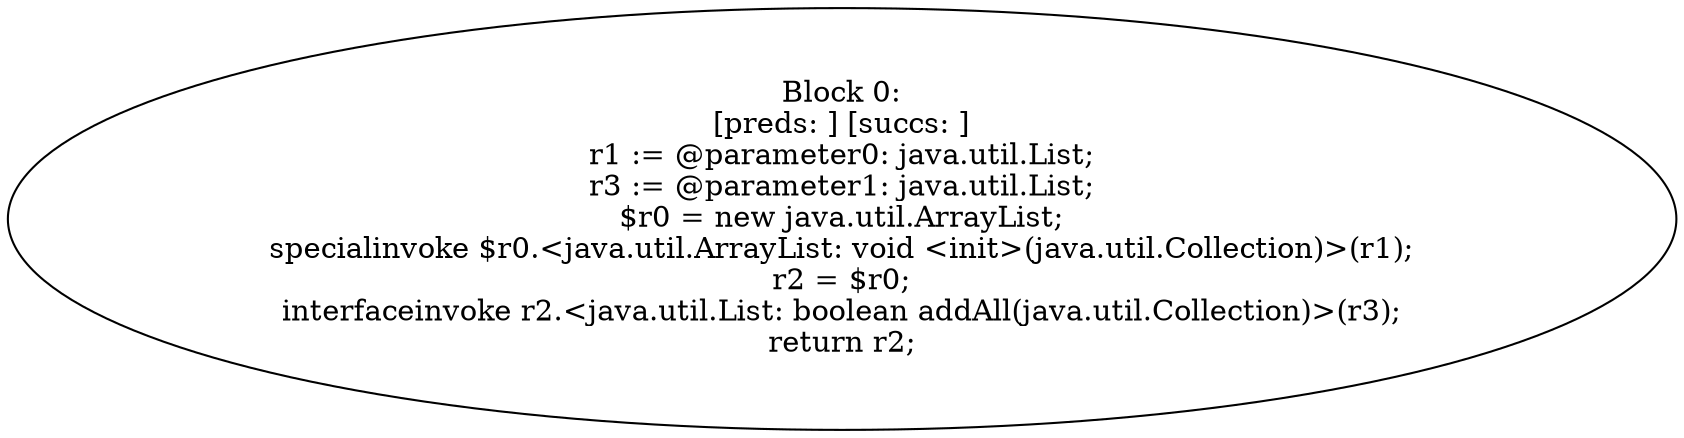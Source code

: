 digraph "unitGraph" {
    "Block 0:
[preds: ] [succs: ]
r1 := @parameter0: java.util.List;
r3 := @parameter1: java.util.List;
$r0 = new java.util.ArrayList;
specialinvoke $r0.<java.util.ArrayList: void <init>(java.util.Collection)>(r1);
r2 = $r0;
interfaceinvoke r2.<java.util.List: boolean addAll(java.util.Collection)>(r3);
return r2;
"
}
